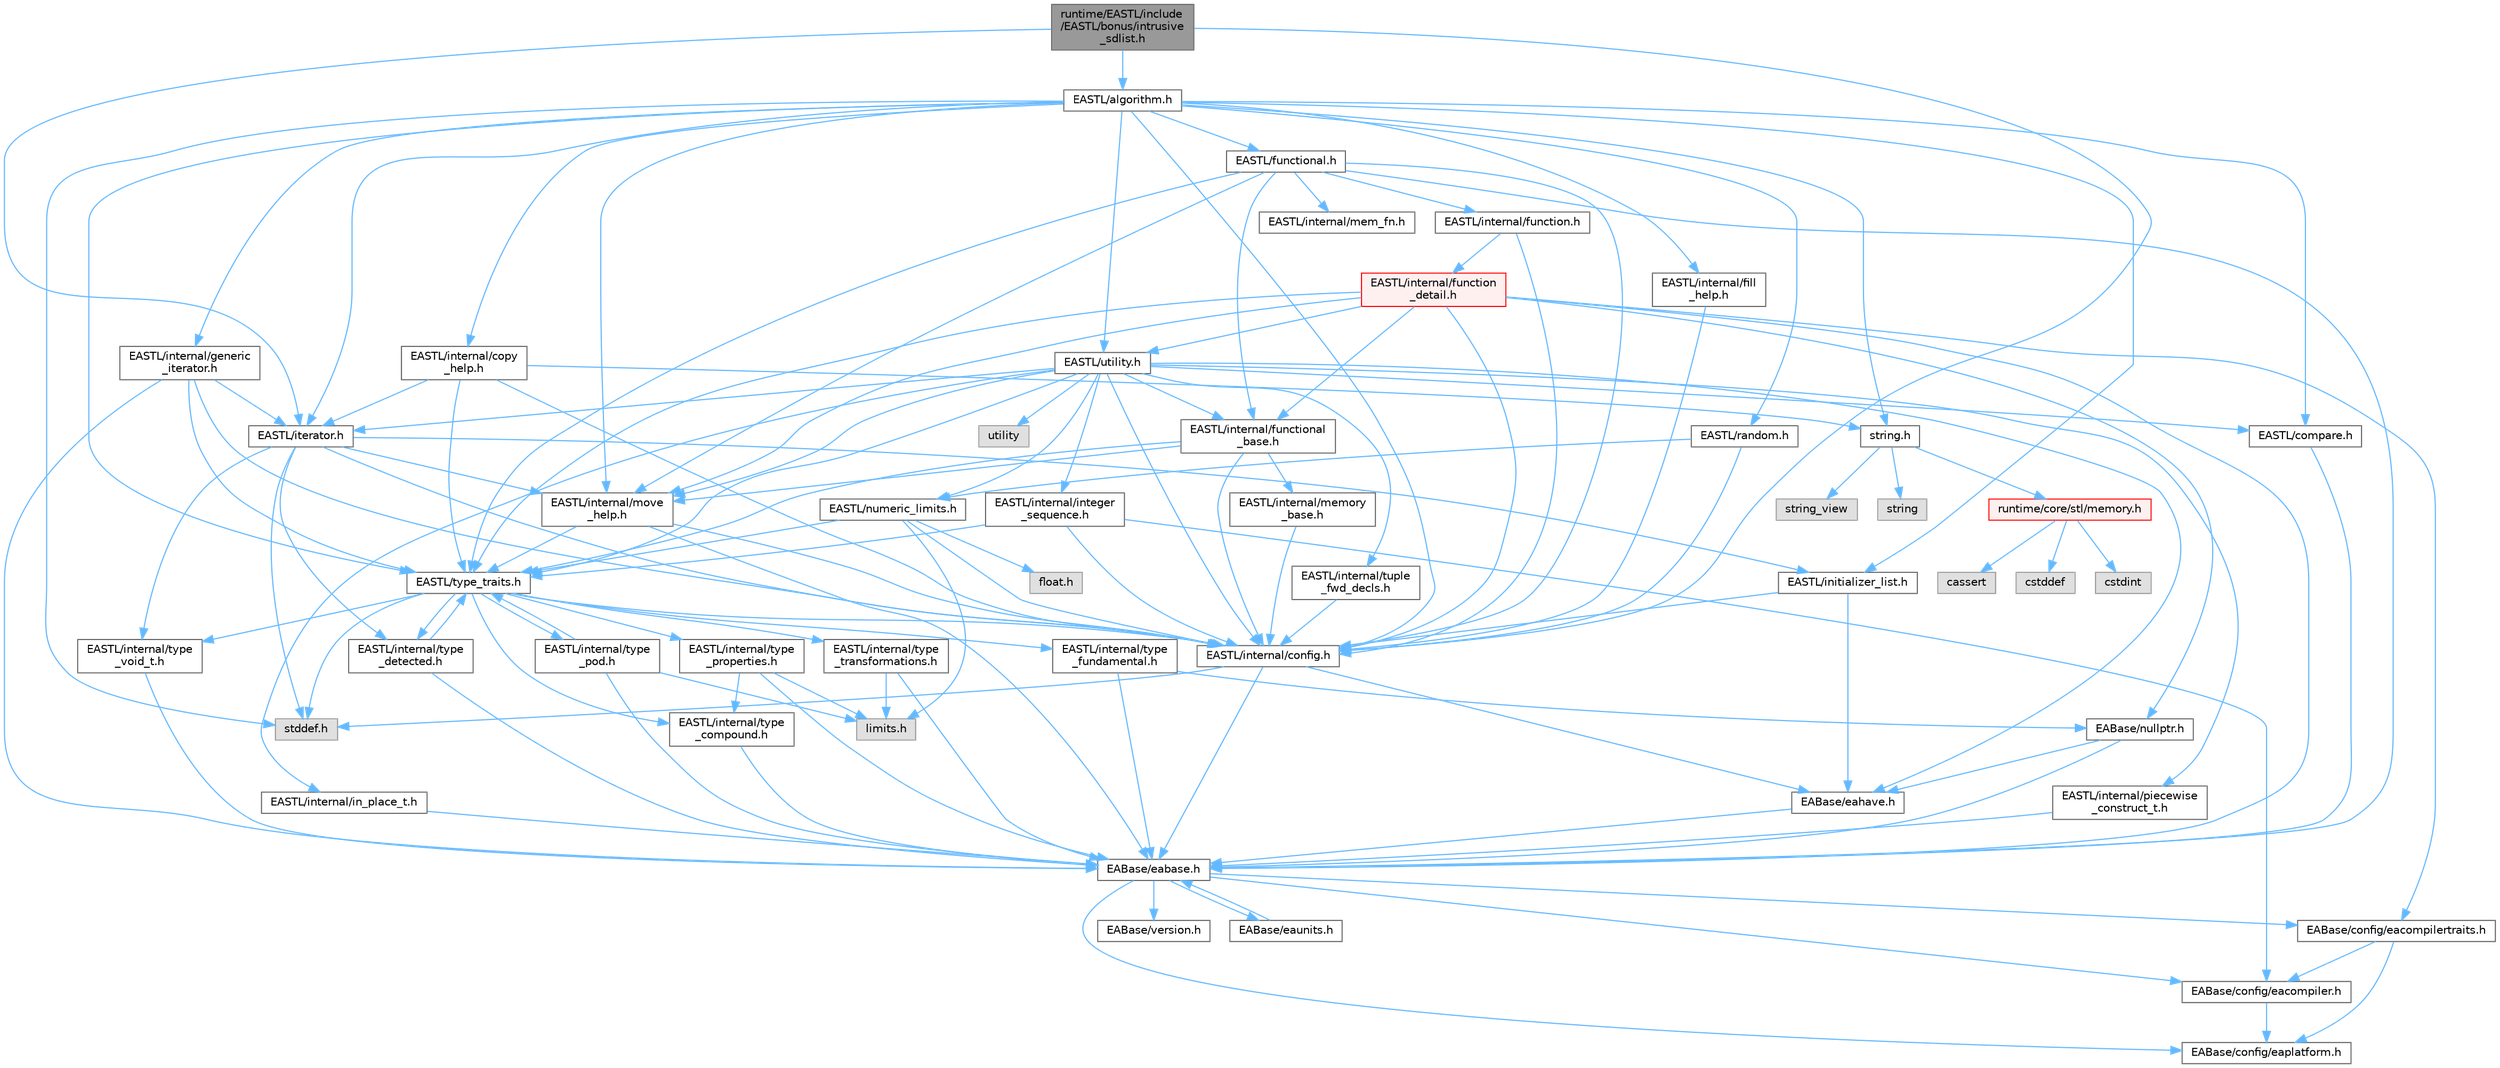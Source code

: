 digraph "runtime/EASTL/include/EASTL/bonus/intrusive_sdlist.h"
{
 // LATEX_PDF_SIZE
  bgcolor="transparent";
  edge [fontname=Helvetica,fontsize=10,labelfontname=Helvetica,labelfontsize=10];
  node [fontname=Helvetica,fontsize=10,shape=box,height=0.2,width=0.4];
  Node1 [id="Node000001",label="runtime/EASTL/include\l/EASTL/bonus/intrusive\l_sdlist.h",height=0.2,width=0.4,color="gray40", fillcolor="grey60", style="filled", fontcolor="black",tooltip=" "];
  Node1 -> Node2 [id="edge130_Node000001_Node000002",color="steelblue1",style="solid",tooltip=" "];
  Node2 [id="Node000002",label="EASTL/internal/config.h",height=0.2,width=0.4,color="grey40", fillcolor="white", style="filled",URL="$config_8h.html",tooltip=" "];
  Node2 -> Node3 [id="edge131_Node000002_Node000003",color="steelblue1",style="solid",tooltip=" "];
  Node3 [id="Node000003",label="EABase/eabase.h",height=0.2,width=0.4,color="grey40", fillcolor="white", style="filled",URL="$eabase_8h.html",tooltip=" "];
  Node3 -> Node4 [id="edge132_Node000003_Node000004",color="steelblue1",style="solid",tooltip=" "];
  Node4 [id="Node000004",label="EABase/config/eacompiler.h",height=0.2,width=0.4,color="grey40", fillcolor="white", style="filled",URL="$eacompiler_8h.html",tooltip=" "];
  Node4 -> Node5 [id="edge133_Node000004_Node000005",color="steelblue1",style="solid",tooltip=" "];
  Node5 [id="Node000005",label="EABase/config/eaplatform.h",height=0.2,width=0.4,color="grey40", fillcolor="white", style="filled",URL="$eaplatform_8h.html",tooltip=" "];
  Node3 -> Node6 [id="edge134_Node000003_Node000006",color="steelblue1",style="solid",tooltip=" "];
  Node6 [id="Node000006",label="EABase/config/eacompilertraits.h",height=0.2,width=0.4,color="grey40", fillcolor="white", style="filled",URL="$eacompilertraits_8h.html",tooltip=" "];
  Node6 -> Node5 [id="edge135_Node000006_Node000005",color="steelblue1",style="solid",tooltip=" "];
  Node6 -> Node4 [id="edge136_Node000006_Node000004",color="steelblue1",style="solid",tooltip=" "];
  Node3 -> Node5 [id="edge137_Node000003_Node000005",color="steelblue1",style="solid",tooltip=" "];
  Node3 -> Node7 [id="edge138_Node000003_Node000007",color="steelblue1",style="solid",tooltip=" "];
  Node7 [id="Node000007",label="EABase/version.h",height=0.2,width=0.4,color="grey40", fillcolor="white", style="filled",URL="$_e_a_s_t_l_2packages_2_e_a_base_2include_2_common_2_e_a_base_2version_8h.html",tooltip=" "];
  Node3 -> Node8 [id="edge139_Node000003_Node000008",color="steelblue1",style="solid",tooltip=" "];
  Node8 [id="Node000008",label="EABase/eaunits.h",height=0.2,width=0.4,color="grey40", fillcolor="white", style="filled",URL="$eaunits_8h.html",tooltip=" "];
  Node8 -> Node3 [id="edge140_Node000008_Node000003",color="steelblue1",style="solid",tooltip=" "];
  Node2 -> Node9 [id="edge141_Node000002_Node000009",color="steelblue1",style="solid",tooltip=" "];
  Node9 [id="Node000009",label="EABase/eahave.h",height=0.2,width=0.4,color="grey40", fillcolor="white", style="filled",URL="$eahave_8h.html",tooltip=" "];
  Node9 -> Node3 [id="edge142_Node000009_Node000003",color="steelblue1",style="solid",tooltip=" "];
  Node2 -> Node10 [id="edge143_Node000002_Node000010",color="steelblue1",style="solid",tooltip=" "];
  Node10 [id="Node000010",label="stddef.h",height=0.2,width=0.4,color="grey60", fillcolor="#E0E0E0", style="filled",tooltip=" "];
  Node1 -> Node11 [id="edge144_Node000001_Node000011",color="steelblue1",style="solid",tooltip=" "];
  Node11 [id="Node000011",label="EASTL/iterator.h",height=0.2,width=0.4,color="grey40", fillcolor="white", style="filled",URL="$_e_a_s_t_l_2include_2_e_a_s_t_l_2iterator_8h.html",tooltip=" "];
  Node11 -> Node2 [id="edge145_Node000011_Node000002",color="steelblue1",style="solid",tooltip=" "];
  Node11 -> Node12 [id="edge146_Node000011_Node000012",color="steelblue1",style="solid",tooltip=" "];
  Node12 [id="Node000012",label="EASTL/internal/move\l_help.h",height=0.2,width=0.4,color="grey40", fillcolor="white", style="filled",URL="$move__help_8h.html",tooltip=" "];
  Node12 -> Node3 [id="edge147_Node000012_Node000003",color="steelblue1",style="solid",tooltip=" "];
  Node12 -> Node2 [id="edge148_Node000012_Node000002",color="steelblue1",style="solid",tooltip=" "];
  Node12 -> Node13 [id="edge149_Node000012_Node000013",color="steelblue1",style="solid",tooltip=" "];
  Node13 [id="Node000013",label="EASTL/type_traits.h",height=0.2,width=0.4,color="grey40", fillcolor="white", style="filled",URL="$_e_a_s_t_l_2include_2_e_a_s_t_l_2type__traits_8h.html",tooltip=" "];
  Node13 -> Node2 [id="edge150_Node000013_Node000002",color="steelblue1",style="solid",tooltip=" "];
  Node13 -> Node10 [id="edge151_Node000013_Node000010",color="steelblue1",style="solid",tooltip=" "];
  Node13 -> Node14 [id="edge152_Node000013_Node000014",color="steelblue1",style="solid",tooltip=" "];
  Node14 [id="Node000014",label="EASTL/internal/type\l_fundamental.h",height=0.2,width=0.4,color="grey40", fillcolor="white", style="filled",URL="$type__fundamental_8h.html",tooltip=" "];
  Node14 -> Node3 [id="edge153_Node000014_Node000003",color="steelblue1",style="solid",tooltip=" "];
  Node14 -> Node15 [id="edge154_Node000014_Node000015",color="steelblue1",style="solid",tooltip=" "];
  Node15 [id="Node000015",label="EABase/nullptr.h",height=0.2,width=0.4,color="grey40", fillcolor="white", style="filled",URL="$nullptr_8h.html",tooltip=" "];
  Node15 -> Node3 [id="edge155_Node000015_Node000003",color="steelblue1",style="solid",tooltip=" "];
  Node15 -> Node9 [id="edge156_Node000015_Node000009",color="steelblue1",style="solid",tooltip=" "];
  Node13 -> Node16 [id="edge157_Node000013_Node000016",color="steelblue1",style="solid",tooltip=" "];
  Node16 [id="Node000016",label="EASTL/internal/type\l_transformations.h",height=0.2,width=0.4,color="grey40", fillcolor="white", style="filled",URL="$type__transformations_8h.html",tooltip=" "];
  Node16 -> Node3 [id="edge158_Node000016_Node000003",color="steelblue1",style="solid",tooltip=" "];
  Node16 -> Node17 [id="edge159_Node000016_Node000017",color="steelblue1",style="solid",tooltip=" "];
  Node17 [id="Node000017",label="limits.h",height=0.2,width=0.4,color="grey60", fillcolor="#E0E0E0", style="filled",tooltip=" "];
  Node13 -> Node18 [id="edge160_Node000013_Node000018",color="steelblue1",style="solid",tooltip=" "];
  Node18 [id="Node000018",label="EASTL/internal/type\l_void_t.h",height=0.2,width=0.4,color="grey40", fillcolor="white", style="filled",URL="$type__void__t_8h.html",tooltip=" "];
  Node18 -> Node3 [id="edge161_Node000018_Node000003",color="steelblue1",style="solid",tooltip=" "];
  Node13 -> Node19 [id="edge162_Node000013_Node000019",color="steelblue1",style="solid",tooltip=" "];
  Node19 [id="Node000019",label="EASTL/internal/type\l_properties.h",height=0.2,width=0.4,color="grey40", fillcolor="white", style="filled",URL="$type__properties_8h.html",tooltip=" "];
  Node19 -> Node3 [id="edge163_Node000019_Node000003",color="steelblue1",style="solid",tooltip=" "];
  Node19 -> Node17 [id="edge164_Node000019_Node000017",color="steelblue1",style="solid",tooltip=" "];
  Node19 -> Node20 [id="edge165_Node000019_Node000020",color="steelblue1",style="solid",tooltip=" "];
  Node20 [id="Node000020",label="EASTL/internal/type\l_compound.h",height=0.2,width=0.4,color="grey40", fillcolor="white", style="filled",URL="$type__compound_8h.html",tooltip=" "];
  Node20 -> Node3 [id="edge166_Node000020_Node000003",color="steelblue1",style="solid",tooltip=" "];
  Node13 -> Node20 [id="edge167_Node000013_Node000020",color="steelblue1",style="solid",tooltip=" "];
  Node13 -> Node21 [id="edge168_Node000013_Node000021",color="steelblue1",style="solid",tooltip=" "];
  Node21 [id="Node000021",label="EASTL/internal/type\l_pod.h",height=0.2,width=0.4,color="grey40", fillcolor="white", style="filled",URL="$type__pod_8h.html",tooltip=" "];
  Node21 -> Node3 [id="edge169_Node000021_Node000003",color="steelblue1",style="solid",tooltip=" "];
  Node21 -> Node17 [id="edge170_Node000021_Node000017",color="steelblue1",style="solid",tooltip=" "];
  Node21 -> Node13 [id="edge171_Node000021_Node000013",color="steelblue1",style="solid",tooltip=" "];
  Node13 -> Node22 [id="edge172_Node000013_Node000022",color="steelblue1",style="solid",tooltip=" "];
  Node22 [id="Node000022",label="EASTL/internal/type\l_detected.h",height=0.2,width=0.4,color="grey40", fillcolor="white", style="filled",URL="$type__detected_8h.html",tooltip=" "];
  Node22 -> Node3 [id="edge173_Node000022_Node000003",color="steelblue1",style="solid",tooltip=" "];
  Node22 -> Node13 [id="edge174_Node000022_Node000013",color="steelblue1",style="solid",tooltip=" "];
  Node11 -> Node22 [id="edge175_Node000011_Node000022",color="steelblue1",style="solid",tooltip=" "];
  Node11 -> Node18 [id="edge176_Node000011_Node000018",color="steelblue1",style="solid",tooltip=" "];
  Node11 -> Node23 [id="edge177_Node000011_Node000023",color="steelblue1",style="solid",tooltip=" "];
  Node23 [id="Node000023",label="EASTL/initializer_list.h",height=0.2,width=0.4,color="grey40", fillcolor="white", style="filled",URL="$initializer__list_8h.html",tooltip=" "];
  Node23 -> Node2 [id="edge178_Node000023_Node000002",color="steelblue1",style="solid",tooltip=" "];
  Node23 -> Node9 [id="edge179_Node000023_Node000009",color="steelblue1",style="solid",tooltip=" "];
  Node11 -> Node10 [id="edge180_Node000011_Node000010",color="steelblue1",style="solid",tooltip=" "];
  Node1 -> Node24 [id="edge181_Node000001_Node000024",color="steelblue1",style="solid",tooltip=" "];
  Node24 [id="Node000024",label="EASTL/algorithm.h",height=0.2,width=0.4,color="grey40", fillcolor="white", style="filled",URL="$_e_a_s_t_l_2include_2_e_a_s_t_l_2algorithm_8h.html",tooltip=" "];
  Node24 -> Node2 [id="edge182_Node000024_Node000002",color="steelblue1",style="solid",tooltip=" "];
  Node24 -> Node13 [id="edge183_Node000024_Node000013",color="steelblue1",style="solid",tooltip=" "];
  Node24 -> Node12 [id="edge184_Node000024_Node000012",color="steelblue1",style="solid",tooltip=" "];
  Node24 -> Node25 [id="edge185_Node000024_Node000025",color="steelblue1",style="solid",tooltip=" "];
  Node25 [id="Node000025",label="EASTL/internal/copy\l_help.h",height=0.2,width=0.4,color="grey40", fillcolor="white", style="filled",URL="$copy__help_8h.html",tooltip=" "];
  Node25 -> Node2 [id="edge186_Node000025_Node000002",color="steelblue1",style="solid",tooltip=" "];
  Node25 -> Node13 [id="edge187_Node000025_Node000013",color="steelblue1",style="solid",tooltip=" "];
  Node25 -> Node11 [id="edge188_Node000025_Node000011",color="steelblue1",style="solid",tooltip=" "];
  Node25 -> Node26 [id="edge189_Node000025_Node000026",color="steelblue1",style="solid",tooltip=" "];
  Node26 [id="Node000026",label="string.h",height=0.2,width=0.4,color="grey40", fillcolor="white", style="filled",URL="$string_8h.html",tooltip=" "];
  Node26 -> Node27 [id="edge190_Node000026_Node000027",color="steelblue1",style="solid",tooltip=" "];
  Node27 [id="Node000027",label="string",height=0.2,width=0.4,color="grey60", fillcolor="#E0E0E0", style="filled",tooltip=" "];
  Node26 -> Node28 [id="edge191_Node000026_Node000028",color="steelblue1",style="solid",tooltip=" "];
  Node28 [id="Node000028",label="string_view",height=0.2,width=0.4,color="grey60", fillcolor="#E0E0E0", style="filled",tooltip=" "];
  Node26 -> Node29 [id="edge192_Node000026_Node000029",color="steelblue1",style="solid",tooltip=" "];
  Node29 [id="Node000029",label="runtime/core/stl/memory.h",height=0.2,width=0.4,color="red", fillcolor="#FFF0F0", style="filled",URL="$core_2stl_2memory_8h.html",tooltip=" "];
  Node29 -> Node30 [id="edge193_Node000029_Node000030",color="steelblue1",style="solid",tooltip=" "];
  Node30 [id="Node000030",label="cstddef",height=0.2,width=0.4,color="grey60", fillcolor="#E0E0E0", style="filled",tooltip=" "];
  Node29 -> Node31 [id="edge194_Node000029_Node000031",color="steelblue1",style="solid",tooltip=" "];
  Node31 [id="Node000031",label="cstdint",height=0.2,width=0.4,color="grey60", fillcolor="#E0E0E0", style="filled",tooltip=" "];
  Node29 -> Node32 [id="edge195_Node000029_Node000032",color="steelblue1",style="solid",tooltip=" "];
  Node32 [id="Node000032",label="cassert",height=0.2,width=0.4,color="grey60", fillcolor="#E0E0E0", style="filled",tooltip=" "];
  Node24 -> Node149 [id="edge196_Node000024_Node000149",color="steelblue1",style="solid",tooltip=" "];
  Node149 [id="Node000149",label="EASTL/internal/fill\l_help.h",height=0.2,width=0.4,color="grey40", fillcolor="white", style="filled",URL="$fill__help_8h.html",tooltip=" "];
  Node149 -> Node2 [id="edge197_Node000149_Node000002",color="steelblue1",style="solid",tooltip=" "];
  Node24 -> Node23 [id="edge198_Node000024_Node000023",color="steelblue1",style="solid",tooltip=" "];
  Node24 -> Node11 [id="edge199_Node000024_Node000011",color="steelblue1",style="solid",tooltip=" "];
  Node24 -> Node59 [id="edge200_Node000024_Node000059",color="steelblue1",style="solid",tooltip=" "];
  Node59 [id="Node000059",label="EASTL/functional.h",height=0.2,width=0.4,color="grey40", fillcolor="white", style="filled",URL="$_e_a_s_t_l_2include_2_e_a_s_t_l_2functional_8h.html",tooltip=" "];
  Node59 -> Node3 [id="edge201_Node000059_Node000003",color="steelblue1",style="solid",tooltip=" "];
  Node59 -> Node2 [id="edge202_Node000059_Node000002",color="steelblue1",style="solid",tooltip=" "];
  Node59 -> Node12 [id="edge203_Node000059_Node000012",color="steelblue1",style="solid",tooltip=" "];
  Node59 -> Node13 [id="edge204_Node000059_Node000013",color="steelblue1",style="solid",tooltip=" "];
  Node59 -> Node40 [id="edge205_Node000059_Node000040",color="steelblue1",style="solid",tooltip=" "];
  Node40 [id="Node000040",label="EASTL/internal/functional\l_base.h",height=0.2,width=0.4,color="grey40", fillcolor="white", style="filled",URL="$functional__base_8h.html",tooltip=" "];
  Node40 -> Node2 [id="edge206_Node000040_Node000002",color="steelblue1",style="solid",tooltip=" "];
  Node40 -> Node36 [id="edge207_Node000040_Node000036",color="steelblue1",style="solid",tooltip=" "];
  Node36 [id="Node000036",label="EASTL/internal/memory\l_base.h",height=0.2,width=0.4,color="grey40", fillcolor="white", style="filled",URL="$memory__base_8h.html",tooltip=" "];
  Node36 -> Node2 [id="edge208_Node000036_Node000002",color="steelblue1",style="solid",tooltip=" "];
  Node40 -> Node12 [id="edge209_Node000040_Node000012",color="steelblue1",style="solid",tooltip=" "];
  Node40 -> Node13 [id="edge210_Node000040_Node000013",color="steelblue1",style="solid",tooltip=" "];
  Node59 -> Node60 [id="edge211_Node000059_Node000060",color="steelblue1",style="solid",tooltip=" "];
  Node60 [id="Node000060",label="EASTL/internal/mem_fn.h",height=0.2,width=0.4,color="grey40", fillcolor="white", style="filled",URL="$mem__fn_8h.html",tooltip=" "];
  Node59 -> Node61 [id="edge212_Node000059_Node000061",color="steelblue1",style="solid",tooltip=" "];
  Node61 [id="Node000061",label="EASTL/internal/function.h",height=0.2,width=0.4,color="grey40", fillcolor="white", style="filled",URL="$_e_a_s_t_l_2include_2_e_a_s_t_l_2internal_2function_8h.html",tooltip=" "];
  Node61 -> Node2 [id="edge213_Node000061_Node000002",color="steelblue1",style="solid",tooltip=" "];
  Node61 -> Node62 [id="edge214_Node000061_Node000062",color="steelblue1",style="solid",tooltip=" "];
  Node62 [id="Node000062",label="EASTL/internal/function\l_detail.h",height=0.2,width=0.4,color="red", fillcolor="#FFF0F0", style="filled",URL="$function__detail_8h.html",tooltip=" "];
  Node62 -> Node6 [id="edge215_Node000062_Node000006",color="steelblue1",style="solid",tooltip=" "];
  Node62 -> Node3 [id="edge216_Node000062_Node000003",color="steelblue1",style="solid",tooltip=" "];
  Node62 -> Node15 [id="edge217_Node000062_Node000015",color="steelblue1",style="solid",tooltip=" "];
  Node62 -> Node2 [id="edge218_Node000062_Node000002",color="steelblue1",style="solid",tooltip=" "];
  Node62 -> Node40 [id="edge219_Node000062_Node000040",color="steelblue1",style="solid",tooltip=" "];
  Node62 -> Node12 [id="edge220_Node000062_Node000012",color="steelblue1",style="solid",tooltip=" "];
  Node62 -> Node13 [id="edge221_Node000062_Node000013",color="steelblue1",style="solid",tooltip=" "];
  Node62 -> Node43 [id="edge222_Node000062_Node000043",color="steelblue1",style="solid",tooltip=" "];
  Node43 [id="Node000043",label="EASTL/utility.h",height=0.2,width=0.4,color="grey40", fillcolor="white", style="filled",URL="$_e_a_s_t_l_2include_2_e_a_s_t_l_2utility_8h.html",tooltip=" "];
  Node43 -> Node2 [id="edge223_Node000043_Node000002",color="steelblue1",style="solid",tooltip=" "];
  Node43 -> Node13 [id="edge224_Node000043_Node000013",color="steelblue1",style="solid",tooltip=" "];
  Node43 -> Node11 [id="edge225_Node000043_Node000011",color="steelblue1",style="solid",tooltip=" "];
  Node43 -> Node44 [id="edge226_Node000043_Node000044",color="steelblue1",style="solid",tooltip=" "];
  Node44 [id="Node000044",label="EASTL/numeric_limits.h",height=0.2,width=0.4,color="grey40", fillcolor="white", style="filled",URL="$numeric__limits_8h.html",tooltip=" "];
  Node44 -> Node2 [id="edge227_Node000044_Node000002",color="steelblue1",style="solid",tooltip=" "];
  Node44 -> Node13 [id="edge228_Node000044_Node000013",color="steelblue1",style="solid",tooltip=" "];
  Node44 -> Node17 [id="edge229_Node000044_Node000017",color="steelblue1",style="solid",tooltip=" "];
  Node44 -> Node45 [id="edge230_Node000044_Node000045",color="steelblue1",style="solid",tooltip=" "];
  Node45 [id="Node000045",label="float.h",height=0.2,width=0.4,color="grey60", fillcolor="#E0E0E0", style="filled",tooltip=" "];
  Node43 -> Node46 [id="edge231_Node000043_Node000046",color="steelblue1",style="solid",tooltip=" "];
  Node46 [id="Node000046",label="EASTL/compare.h",height=0.2,width=0.4,color="grey40", fillcolor="white", style="filled",URL="$compare_8h.html",tooltip=" "];
  Node46 -> Node3 [id="edge232_Node000046_Node000003",color="steelblue1",style="solid",tooltip=" "];
  Node43 -> Node40 [id="edge233_Node000043_Node000040",color="steelblue1",style="solid",tooltip=" "];
  Node43 -> Node12 [id="edge234_Node000043_Node000012",color="steelblue1",style="solid",tooltip=" "];
  Node43 -> Node9 [id="edge235_Node000043_Node000009",color="steelblue1",style="solid",tooltip=" "];
  Node43 -> Node47 [id="edge236_Node000043_Node000047",color="steelblue1",style="solid",tooltip=" "];
  Node47 [id="Node000047",label="EASTL/internal/integer\l_sequence.h",height=0.2,width=0.4,color="grey40", fillcolor="white", style="filled",URL="$integer__sequence_8h.html",tooltip=" "];
  Node47 -> Node4 [id="edge237_Node000047_Node000004",color="steelblue1",style="solid",tooltip=" "];
  Node47 -> Node2 [id="edge238_Node000047_Node000002",color="steelblue1",style="solid",tooltip=" "];
  Node47 -> Node13 [id="edge239_Node000047_Node000013",color="steelblue1",style="solid",tooltip=" "];
  Node43 -> Node48 [id="edge240_Node000043_Node000048",color="steelblue1",style="solid",tooltip=" "];
  Node48 [id="Node000048",label="EASTL/internal/tuple\l_fwd_decls.h",height=0.2,width=0.4,color="grey40", fillcolor="white", style="filled",URL="$tuple__fwd__decls_8h.html",tooltip=" "];
  Node48 -> Node2 [id="edge241_Node000048_Node000002",color="steelblue1",style="solid",tooltip=" "];
  Node43 -> Node49 [id="edge242_Node000043_Node000049",color="steelblue1",style="solid",tooltip=" "];
  Node49 [id="Node000049",label="EASTL/internal/in_place_t.h",height=0.2,width=0.4,color="grey40", fillcolor="white", style="filled",URL="$in__place__t_8h.html",tooltip=" "];
  Node49 -> Node3 [id="edge243_Node000049_Node000003",color="steelblue1",style="solid",tooltip=" "];
  Node43 -> Node50 [id="edge244_Node000043_Node000050",color="steelblue1",style="solid",tooltip=" "];
  Node50 [id="Node000050",label="EASTL/internal/piecewise\l_construct_t.h",height=0.2,width=0.4,color="grey40", fillcolor="white", style="filled",URL="$piecewise__construct__t_8h.html",tooltip=" "];
  Node50 -> Node3 [id="edge245_Node000050_Node000003",color="steelblue1",style="solid",tooltip=" "];
  Node43 -> Node51 [id="edge246_Node000043_Node000051",color="steelblue1",style="solid",tooltip=" "];
  Node51 [id="Node000051",label="utility",height=0.2,width=0.4,color="grey60", fillcolor="#E0E0E0", style="filled",tooltip=" "];
  Node24 -> Node43 [id="edge247_Node000024_Node000043",color="steelblue1",style="solid",tooltip=" "];
  Node24 -> Node38 [id="edge248_Node000024_Node000038",color="steelblue1",style="solid",tooltip=" "];
  Node38 [id="Node000038",label="EASTL/internal/generic\l_iterator.h",height=0.2,width=0.4,color="grey40", fillcolor="white", style="filled",URL="$generic__iterator_8h.html",tooltip=" "];
  Node38 -> Node3 [id="edge249_Node000038_Node000003",color="steelblue1",style="solid",tooltip=" "];
  Node38 -> Node2 [id="edge250_Node000038_Node000002",color="steelblue1",style="solid",tooltip=" "];
  Node38 -> Node11 [id="edge251_Node000038_Node000011",color="steelblue1",style="solid",tooltip=" "];
  Node38 -> Node13 [id="edge252_Node000038_Node000013",color="steelblue1",style="solid",tooltip=" "];
  Node24 -> Node150 [id="edge253_Node000024_Node000150",color="steelblue1",style="solid",tooltip=" "];
  Node150 [id="Node000150",label="EASTL/random.h",height=0.2,width=0.4,color="grey40", fillcolor="white", style="filled",URL="$random_8h.html",tooltip=" "];
  Node150 -> Node2 [id="edge254_Node000150_Node000002",color="steelblue1",style="solid",tooltip=" "];
  Node150 -> Node44 [id="edge255_Node000150_Node000044",color="steelblue1",style="solid",tooltip=" "];
  Node24 -> Node46 [id="edge256_Node000024_Node000046",color="steelblue1",style="solid",tooltip=" "];
  Node24 -> Node10 [id="edge257_Node000024_Node000010",color="steelblue1",style="solid",tooltip=" "];
  Node24 -> Node26 [id="edge258_Node000024_Node000026",color="steelblue1",style="solid",tooltip=" "];
}
